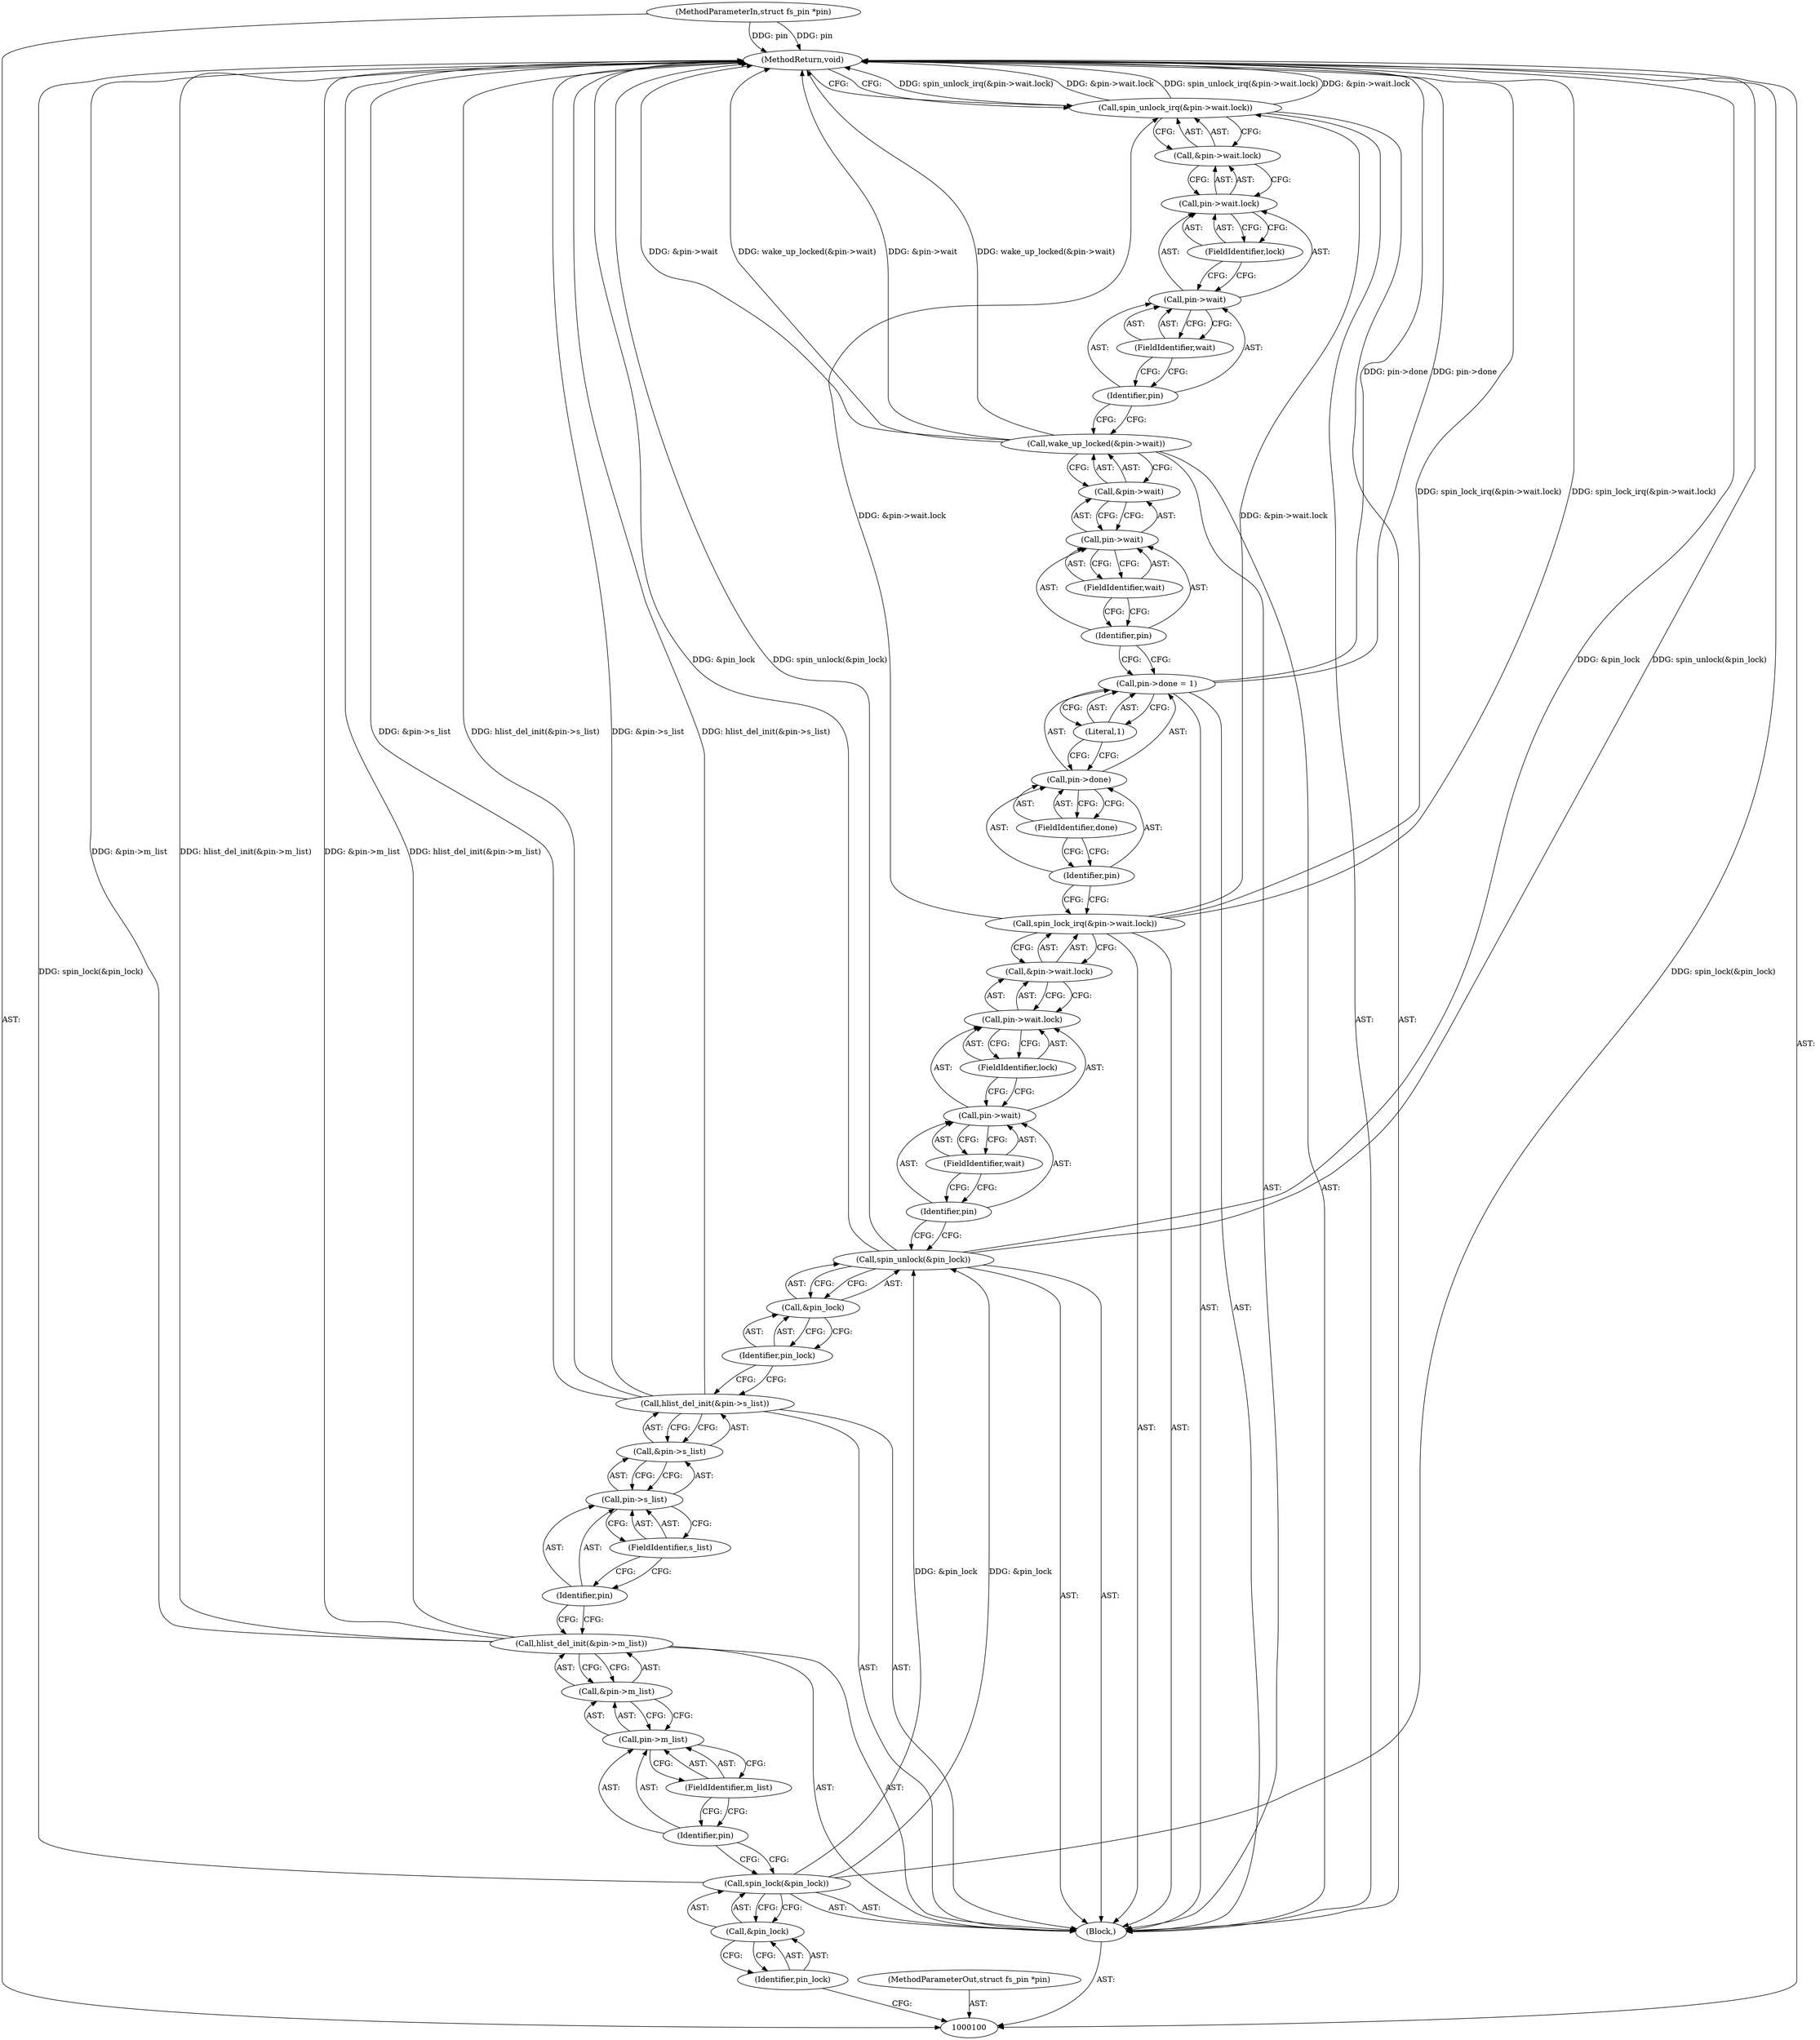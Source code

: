 digraph "0_linux_820f9f147dcce2602eefd9b575bbbd9ea14f0953" {
"1000143" [label="(MethodReturn,void)"];
"1000101" [label="(MethodParameterIn,struct fs_pin *pin)"];
"1000192" [label="(MethodParameterOut,struct fs_pin *pin)"];
"1000136" [label="(Call,spin_unlock_irq(&pin->wait.lock))"];
"1000137" [label="(Call,&pin->wait.lock)"];
"1000138" [label="(Call,pin->wait.lock)"];
"1000139" [label="(Call,pin->wait)"];
"1000140" [label="(Identifier,pin)"];
"1000141" [label="(FieldIdentifier,wait)"];
"1000142" [label="(FieldIdentifier,lock)"];
"1000102" [label="(Block,)"];
"1000104" [label="(Call,&pin_lock)"];
"1000105" [label="(Identifier,pin_lock)"];
"1000103" [label="(Call,spin_lock(&pin_lock))"];
"1000106" [label="(Call,hlist_del_init(&pin->m_list))"];
"1000107" [label="(Call,&pin->m_list)"];
"1000108" [label="(Call,pin->m_list)"];
"1000109" [label="(Identifier,pin)"];
"1000110" [label="(FieldIdentifier,m_list)"];
"1000111" [label="(Call,hlist_del_init(&pin->s_list))"];
"1000112" [label="(Call,&pin->s_list)"];
"1000113" [label="(Call,pin->s_list)"];
"1000114" [label="(Identifier,pin)"];
"1000115" [label="(FieldIdentifier,s_list)"];
"1000117" [label="(Call,&pin_lock)"];
"1000118" [label="(Identifier,pin_lock)"];
"1000116" [label="(Call,spin_unlock(&pin_lock))"];
"1000120" [label="(Call,&pin->wait.lock)"];
"1000121" [label="(Call,pin->wait.lock)"];
"1000122" [label="(Call,pin->wait)"];
"1000123" [label="(Identifier,pin)"];
"1000119" [label="(Call,spin_lock_irq(&pin->wait.lock))"];
"1000124" [label="(FieldIdentifier,wait)"];
"1000125" [label="(FieldIdentifier,lock)"];
"1000130" [label="(Literal,1)"];
"1000126" [label="(Call,pin->done = 1)"];
"1000127" [label="(Call,pin->done)"];
"1000128" [label="(Identifier,pin)"];
"1000129" [label="(FieldIdentifier,done)"];
"1000131" [label="(Call,wake_up_locked(&pin->wait))"];
"1000132" [label="(Call,&pin->wait)"];
"1000133" [label="(Call,pin->wait)"];
"1000134" [label="(Identifier,pin)"];
"1000135" [label="(FieldIdentifier,wait)"];
"1000143" -> "1000100"  [label="AST: "];
"1000143" -> "1000136"  [label="CFG: "];
"1000116" -> "1000143"  [label="DDG: &pin_lock"];
"1000116" -> "1000143"  [label="DDG: spin_unlock(&pin_lock)"];
"1000106" -> "1000143"  [label="DDG: &pin->m_list"];
"1000106" -> "1000143"  [label="DDG: hlist_del_init(&pin->m_list)"];
"1000131" -> "1000143"  [label="DDG: &pin->wait"];
"1000131" -> "1000143"  [label="DDG: wake_up_locked(&pin->wait)"];
"1000103" -> "1000143"  [label="DDG: spin_lock(&pin_lock)"];
"1000126" -> "1000143"  [label="DDG: pin->done"];
"1000111" -> "1000143"  [label="DDG: &pin->s_list"];
"1000111" -> "1000143"  [label="DDG: hlist_del_init(&pin->s_list)"];
"1000101" -> "1000143"  [label="DDG: pin"];
"1000136" -> "1000143"  [label="DDG: spin_unlock_irq(&pin->wait.lock)"];
"1000136" -> "1000143"  [label="DDG: &pin->wait.lock"];
"1000119" -> "1000143"  [label="DDG: spin_lock_irq(&pin->wait.lock)"];
"1000101" -> "1000100"  [label="AST: "];
"1000101" -> "1000143"  [label="DDG: pin"];
"1000192" -> "1000100"  [label="AST: "];
"1000136" -> "1000102"  [label="AST: "];
"1000136" -> "1000137"  [label="CFG: "];
"1000137" -> "1000136"  [label="AST: "];
"1000143" -> "1000136"  [label="CFG: "];
"1000136" -> "1000143"  [label="DDG: spin_unlock_irq(&pin->wait.lock)"];
"1000136" -> "1000143"  [label="DDG: &pin->wait.lock"];
"1000119" -> "1000136"  [label="DDG: &pin->wait.lock"];
"1000137" -> "1000136"  [label="AST: "];
"1000137" -> "1000138"  [label="CFG: "];
"1000138" -> "1000137"  [label="AST: "];
"1000136" -> "1000137"  [label="CFG: "];
"1000138" -> "1000137"  [label="AST: "];
"1000138" -> "1000142"  [label="CFG: "];
"1000139" -> "1000138"  [label="AST: "];
"1000142" -> "1000138"  [label="AST: "];
"1000137" -> "1000138"  [label="CFG: "];
"1000139" -> "1000138"  [label="AST: "];
"1000139" -> "1000141"  [label="CFG: "];
"1000140" -> "1000139"  [label="AST: "];
"1000141" -> "1000139"  [label="AST: "];
"1000142" -> "1000139"  [label="CFG: "];
"1000140" -> "1000139"  [label="AST: "];
"1000140" -> "1000131"  [label="CFG: "];
"1000141" -> "1000140"  [label="CFG: "];
"1000141" -> "1000139"  [label="AST: "];
"1000141" -> "1000140"  [label="CFG: "];
"1000139" -> "1000141"  [label="CFG: "];
"1000142" -> "1000138"  [label="AST: "];
"1000142" -> "1000139"  [label="CFG: "];
"1000138" -> "1000142"  [label="CFG: "];
"1000102" -> "1000100"  [label="AST: "];
"1000103" -> "1000102"  [label="AST: "];
"1000106" -> "1000102"  [label="AST: "];
"1000111" -> "1000102"  [label="AST: "];
"1000116" -> "1000102"  [label="AST: "];
"1000119" -> "1000102"  [label="AST: "];
"1000126" -> "1000102"  [label="AST: "];
"1000131" -> "1000102"  [label="AST: "];
"1000136" -> "1000102"  [label="AST: "];
"1000104" -> "1000103"  [label="AST: "];
"1000104" -> "1000105"  [label="CFG: "];
"1000105" -> "1000104"  [label="AST: "];
"1000103" -> "1000104"  [label="CFG: "];
"1000105" -> "1000104"  [label="AST: "];
"1000105" -> "1000100"  [label="CFG: "];
"1000104" -> "1000105"  [label="CFG: "];
"1000103" -> "1000102"  [label="AST: "];
"1000103" -> "1000104"  [label="CFG: "];
"1000104" -> "1000103"  [label="AST: "];
"1000109" -> "1000103"  [label="CFG: "];
"1000103" -> "1000143"  [label="DDG: spin_lock(&pin_lock)"];
"1000103" -> "1000116"  [label="DDG: &pin_lock"];
"1000106" -> "1000102"  [label="AST: "];
"1000106" -> "1000107"  [label="CFG: "];
"1000107" -> "1000106"  [label="AST: "];
"1000114" -> "1000106"  [label="CFG: "];
"1000106" -> "1000143"  [label="DDG: &pin->m_list"];
"1000106" -> "1000143"  [label="DDG: hlist_del_init(&pin->m_list)"];
"1000107" -> "1000106"  [label="AST: "];
"1000107" -> "1000108"  [label="CFG: "];
"1000108" -> "1000107"  [label="AST: "];
"1000106" -> "1000107"  [label="CFG: "];
"1000108" -> "1000107"  [label="AST: "];
"1000108" -> "1000110"  [label="CFG: "];
"1000109" -> "1000108"  [label="AST: "];
"1000110" -> "1000108"  [label="AST: "];
"1000107" -> "1000108"  [label="CFG: "];
"1000109" -> "1000108"  [label="AST: "];
"1000109" -> "1000103"  [label="CFG: "];
"1000110" -> "1000109"  [label="CFG: "];
"1000110" -> "1000108"  [label="AST: "];
"1000110" -> "1000109"  [label="CFG: "];
"1000108" -> "1000110"  [label="CFG: "];
"1000111" -> "1000102"  [label="AST: "];
"1000111" -> "1000112"  [label="CFG: "];
"1000112" -> "1000111"  [label="AST: "];
"1000118" -> "1000111"  [label="CFG: "];
"1000111" -> "1000143"  [label="DDG: &pin->s_list"];
"1000111" -> "1000143"  [label="DDG: hlist_del_init(&pin->s_list)"];
"1000112" -> "1000111"  [label="AST: "];
"1000112" -> "1000113"  [label="CFG: "];
"1000113" -> "1000112"  [label="AST: "];
"1000111" -> "1000112"  [label="CFG: "];
"1000113" -> "1000112"  [label="AST: "];
"1000113" -> "1000115"  [label="CFG: "];
"1000114" -> "1000113"  [label="AST: "];
"1000115" -> "1000113"  [label="AST: "];
"1000112" -> "1000113"  [label="CFG: "];
"1000114" -> "1000113"  [label="AST: "];
"1000114" -> "1000106"  [label="CFG: "];
"1000115" -> "1000114"  [label="CFG: "];
"1000115" -> "1000113"  [label="AST: "];
"1000115" -> "1000114"  [label="CFG: "];
"1000113" -> "1000115"  [label="CFG: "];
"1000117" -> "1000116"  [label="AST: "];
"1000117" -> "1000118"  [label="CFG: "];
"1000118" -> "1000117"  [label="AST: "];
"1000116" -> "1000117"  [label="CFG: "];
"1000118" -> "1000117"  [label="AST: "];
"1000118" -> "1000111"  [label="CFG: "];
"1000117" -> "1000118"  [label="CFG: "];
"1000116" -> "1000102"  [label="AST: "];
"1000116" -> "1000117"  [label="CFG: "];
"1000117" -> "1000116"  [label="AST: "];
"1000123" -> "1000116"  [label="CFG: "];
"1000116" -> "1000143"  [label="DDG: &pin_lock"];
"1000116" -> "1000143"  [label="DDG: spin_unlock(&pin_lock)"];
"1000103" -> "1000116"  [label="DDG: &pin_lock"];
"1000120" -> "1000119"  [label="AST: "];
"1000120" -> "1000121"  [label="CFG: "];
"1000121" -> "1000120"  [label="AST: "];
"1000119" -> "1000120"  [label="CFG: "];
"1000121" -> "1000120"  [label="AST: "];
"1000121" -> "1000125"  [label="CFG: "];
"1000122" -> "1000121"  [label="AST: "];
"1000125" -> "1000121"  [label="AST: "];
"1000120" -> "1000121"  [label="CFG: "];
"1000122" -> "1000121"  [label="AST: "];
"1000122" -> "1000124"  [label="CFG: "];
"1000123" -> "1000122"  [label="AST: "];
"1000124" -> "1000122"  [label="AST: "];
"1000125" -> "1000122"  [label="CFG: "];
"1000123" -> "1000122"  [label="AST: "];
"1000123" -> "1000116"  [label="CFG: "];
"1000124" -> "1000123"  [label="CFG: "];
"1000119" -> "1000102"  [label="AST: "];
"1000119" -> "1000120"  [label="CFG: "];
"1000120" -> "1000119"  [label="AST: "];
"1000128" -> "1000119"  [label="CFG: "];
"1000119" -> "1000143"  [label="DDG: spin_lock_irq(&pin->wait.lock)"];
"1000119" -> "1000136"  [label="DDG: &pin->wait.lock"];
"1000124" -> "1000122"  [label="AST: "];
"1000124" -> "1000123"  [label="CFG: "];
"1000122" -> "1000124"  [label="CFG: "];
"1000125" -> "1000121"  [label="AST: "];
"1000125" -> "1000122"  [label="CFG: "];
"1000121" -> "1000125"  [label="CFG: "];
"1000130" -> "1000126"  [label="AST: "];
"1000130" -> "1000127"  [label="CFG: "];
"1000126" -> "1000130"  [label="CFG: "];
"1000126" -> "1000102"  [label="AST: "];
"1000126" -> "1000130"  [label="CFG: "];
"1000127" -> "1000126"  [label="AST: "];
"1000130" -> "1000126"  [label="AST: "];
"1000134" -> "1000126"  [label="CFG: "];
"1000126" -> "1000143"  [label="DDG: pin->done"];
"1000127" -> "1000126"  [label="AST: "];
"1000127" -> "1000129"  [label="CFG: "];
"1000128" -> "1000127"  [label="AST: "];
"1000129" -> "1000127"  [label="AST: "];
"1000130" -> "1000127"  [label="CFG: "];
"1000128" -> "1000127"  [label="AST: "];
"1000128" -> "1000119"  [label="CFG: "];
"1000129" -> "1000128"  [label="CFG: "];
"1000129" -> "1000127"  [label="AST: "];
"1000129" -> "1000128"  [label="CFG: "];
"1000127" -> "1000129"  [label="CFG: "];
"1000131" -> "1000102"  [label="AST: "];
"1000131" -> "1000132"  [label="CFG: "];
"1000132" -> "1000131"  [label="AST: "];
"1000140" -> "1000131"  [label="CFG: "];
"1000131" -> "1000143"  [label="DDG: &pin->wait"];
"1000131" -> "1000143"  [label="DDG: wake_up_locked(&pin->wait)"];
"1000132" -> "1000131"  [label="AST: "];
"1000132" -> "1000133"  [label="CFG: "];
"1000133" -> "1000132"  [label="AST: "];
"1000131" -> "1000132"  [label="CFG: "];
"1000133" -> "1000132"  [label="AST: "];
"1000133" -> "1000135"  [label="CFG: "];
"1000134" -> "1000133"  [label="AST: "];
"1000135" -> "1000133"  [label="AST: "];
"1000132" -> "1000133"  [label="CFG: "];
"1000134" -> "1000133"  [label="AST: "];
"1000134" -> "1000126"  [label="CFG: "];
"1000135" -> "1000134"  [label="CFG: "];
"1000135" -> "1000133"  [label="AST: "];
"1000135" -> "1000134"  [label="CFG: "];
"1000133" -> "1000135"  [label="CFG: "];
}
